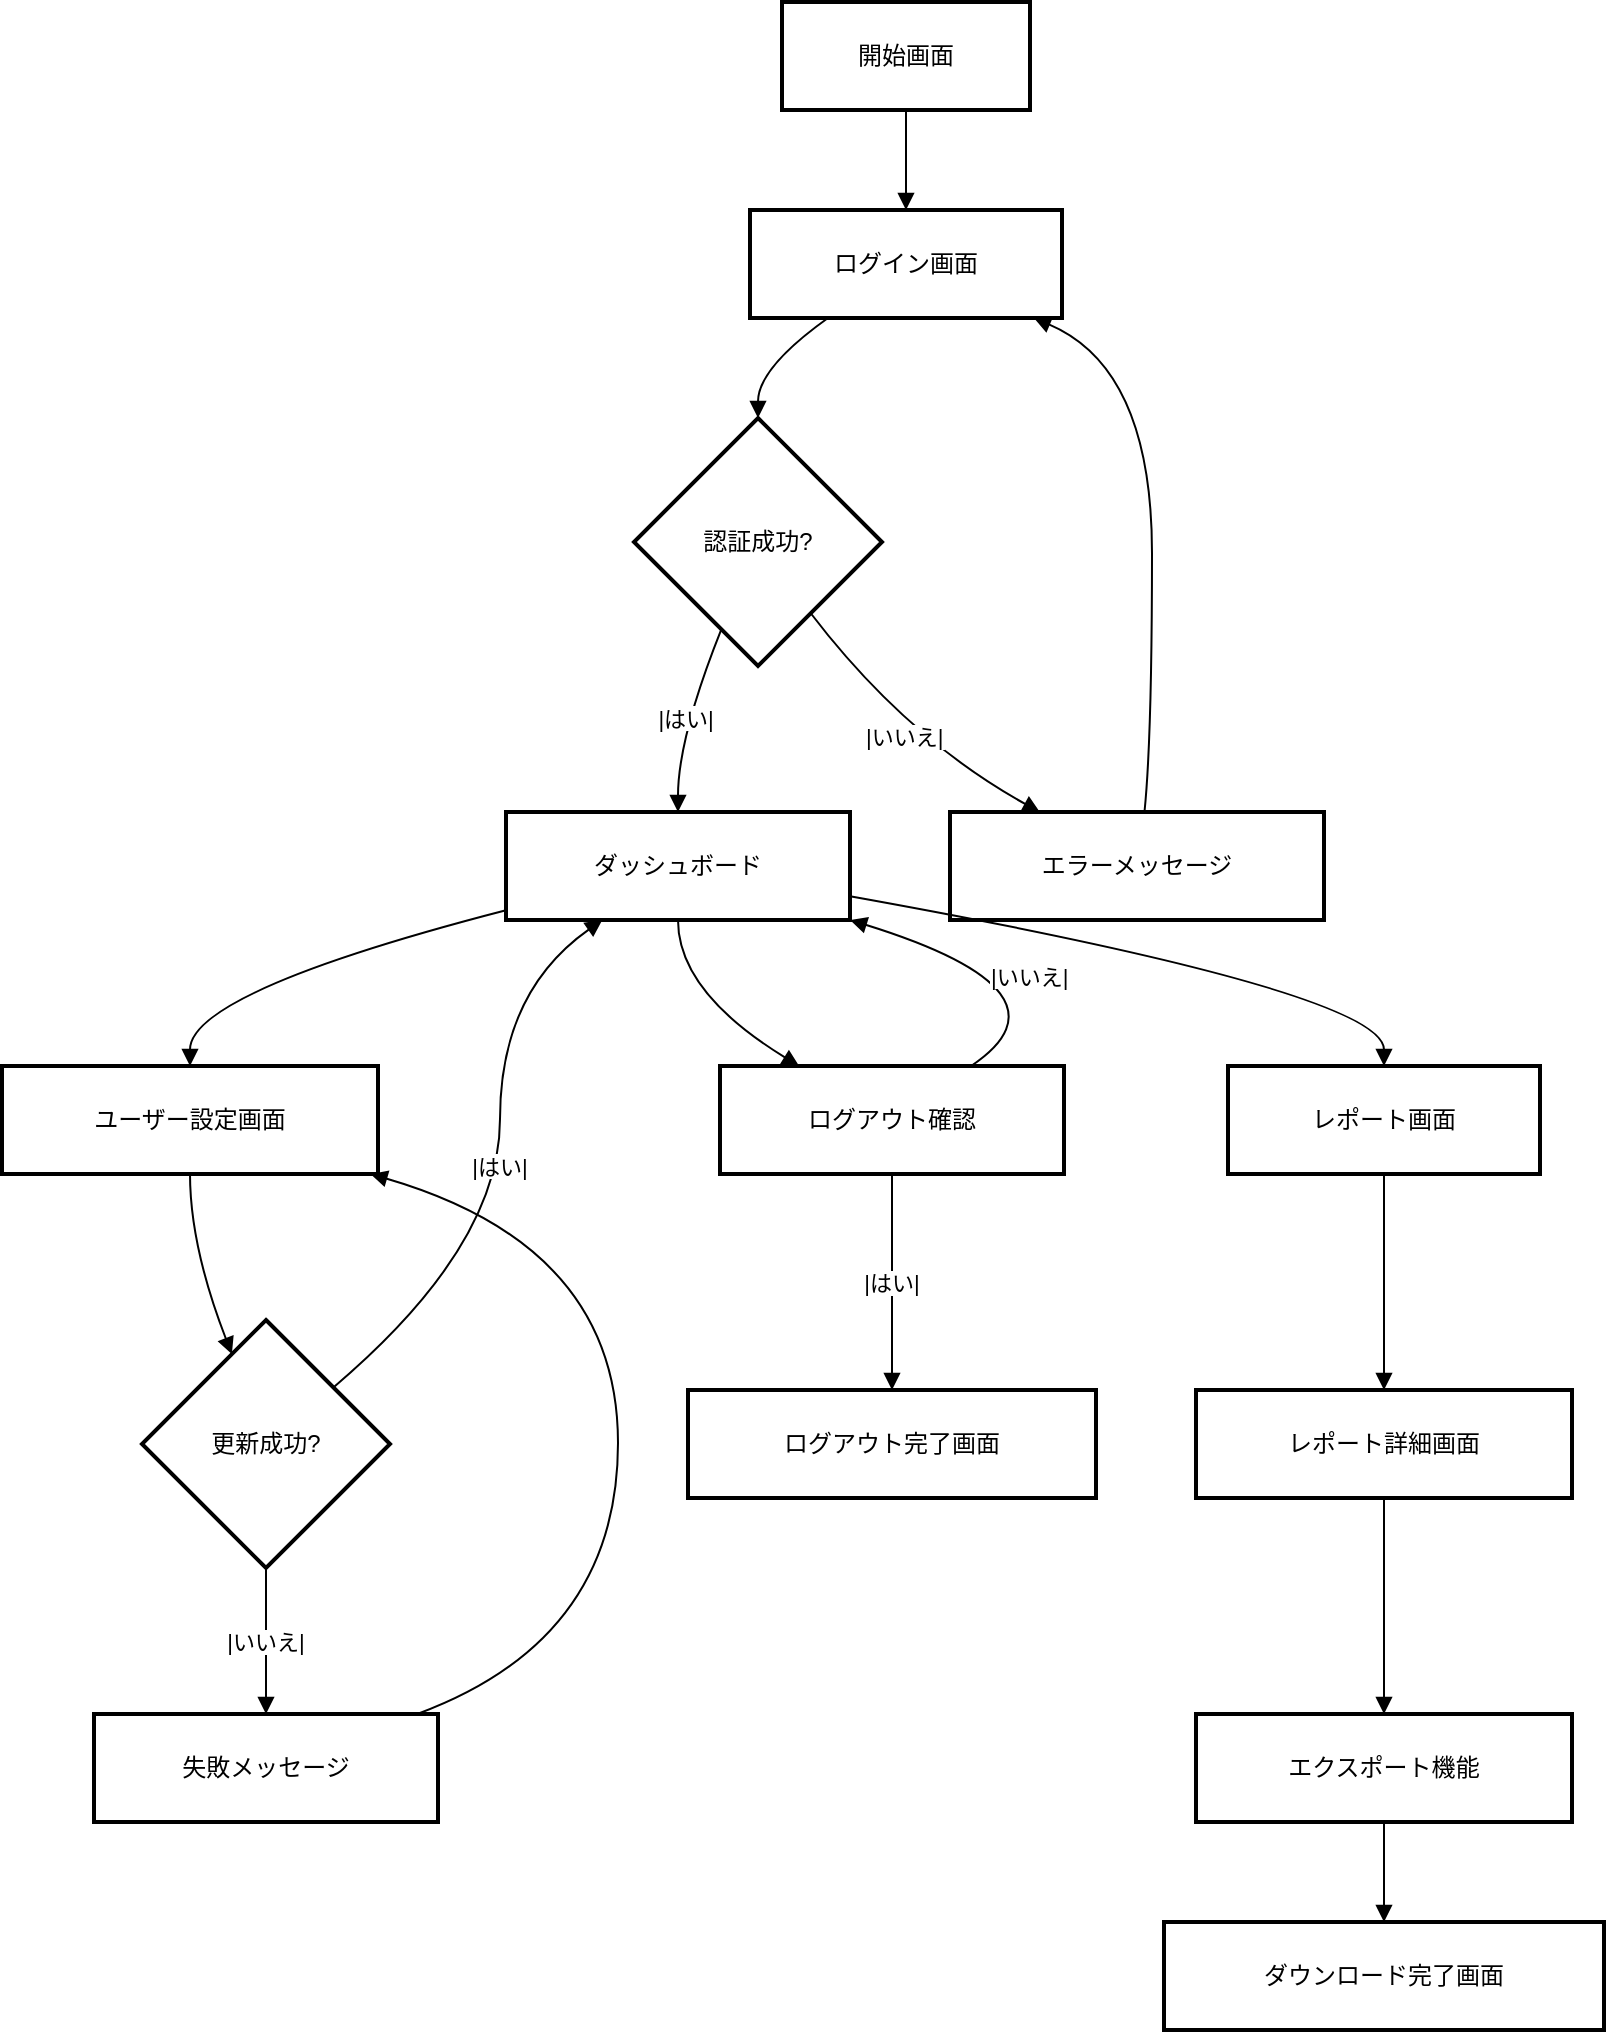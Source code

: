 <mxfile version="26.2.13">
  <diagram name="ページ1" id="32B9ZL_77pXP6jioLYaJ">
    <mxGraphModel>
      <root>
        <mxCell id="0" />
        <mxCell id="1" parent="0" />
        <mxCell id="2" value="開始画面" style="whiteSpace=wrap;strokeWidth=2;" vertex="1" parent="1">
          <mxGeometry x="398" y="8" width="124" height="54" as="geometry" />
        </mxCell>
        <mxCell id="3" value="ログイン画面" style="whiteSpace=wrap;strokeWidth=2;" vertex="1" parent="1">
          <mxGeometry x="382" y="112" width="156" height="54" as="geometry" />
        </mxCell>
        <mxCell id="4" value="認証成功?" style="rhombus;strokeWidth=2;whiteSpace=wrap;" vertex="1" parent="1">
          <mxGeometry x="324" y="216" width="124" height="124" as="geometry" />
        </mxCell>
        <mxCell id="5" value="ダッシュボード" style="whiteSpace=wrap;strokeWidth=2;" vertex="1" parent="1">
          <mxGeometry x="260" y="413" width="172" height="54" as="geometry" />
        </mxCell>
        <mxCell id="6" value="エラーメッセージ" style="whiteSpace=wrap;strokeWidth=2;" vertex="1" parent="1">
          <mxGeometry x="482" y="413" width="187" height="54" as="geometry" />
        </mxCell>
        <mxCell id="7" value="ユーザー設定画面" style="whiteSpace=wrap;strokeWidth=2;" vertex="1" parent="1">
          <mxGeometry x="8" y="540" width="188" height="54" as="geometry" />
        </mxCell>
        <mxCell id="8" value="レポート画面" style="whiteSpace=wrap;strokeWidth=2;" vertex="1" parent="1">
          <mxGeometry x="621" y="540" width="156" height="54" as="geometry" />
        </mxCell>
        <mxCell id="9" value="更新成功?" style="rhombus;strokeWidth=2;whiteSpace=wrap;" vertex="1" parent="1">
          <mxGeometry x="78" y="667" width="124" height="124" as="geometry" />
        </mxCell>
        <mxCell id="10" value="失敗メッセージ" style="whiteSpace=wrap;strokeWidth=2;" vertex="1" parent="1">
          <mxGeometry x="54" y="864" width="172" height="54" as="geometry" />
        </mxCell>
        <mxCell id="11" value="レポート詳細画面" style="whiteSpace=wrap;strokeWidth=2;" vertex="1" parent="1">
          <mxGeometry x="605" y="702" width="188" height="54" as="geometry" />
        </mxCell>
        <mxCell id="12" value="エクスポート機能" style="whiteSpace=wrap;strokeWidth=2;" vertex="1" parent="1">
          <mxGeometry x="605" y="864" width="188" height="54" as="geometry" />
        </mxCell>
        <mxCell id="13" value="ダウンロード完了画面" style="whiteSpace=wrap;strokeWidth=2;" vertex="1" parent="1">
          <mxGeometry x="589" y="968" width="220" height="54" as="geometry" />
        </mxCell>
        <mxCell id="14" value="ログアウト確認" style="whiteSpace=wrap;strokeWidth=2;" vertex="1" parent="1">
          <mxGeometry x="367" y="540" width="172" height="54" as="geometry" />
        </mxCell>
        <mxCell id="15" value="ログアウト完了画面" style="whiteSpace=wrap;strokeWidth=2;" vertex="1" parent="1">
          <mxGeometry x="351" y="702" width="204" height="54" as="geometry" />
        </mxCell>
        <mxCell id="16" value="" style="curved=1;startArrow=none;endArrow=block;exitX=0.5;exitY=1;entryX=0.5;entryY=0;" edge="1" parent="1" source="2" target="3">
          <mxGeometry relative="1" as="geometry">
            <Array as="points" />
          </mxGeometry>
        </mxCell>
        <mxCell id="17" value="" style="curved=1;startArrow=none;endArrow=block;exitX=0.25;exitY=1;entryX=0.5;entryY=0;" edge="1" parent="1" source="3" target="4">
          <mxGeometry relative="1" as="geometry">
            <Array as="points">
              <mxPoint x="386" y="191" />
            </Array>
          </mxGeometry>
        </mxCell>
        <mxCell id="18" value="|はい|" style="curved=1;startArrow=none;endArrow=block;exitX=0.29;exitY=1;entryX=0.5;entryY=0;" edge="1" parent="1" source="4" target="5">
          <mxGeometry relative="1" as="geometry">
            <Array as="points">
              <mxPoint x="346" y="376" />
            </Array>
          </mxGeometry>
        </mxCell>
        <mxCell id="19" value="|いいえ|" style="curved=1;startArrow=none;endArrow=block;exitX=0.87;exitY=1;entryX=0.24;entryY=0;" edge="1" parent="1" source="4" target="6">
          <mxGeometry relative="1" as="geometry">
            <Array as="points">
              <mxPoint x="460" y="376" />
            </Array>
          </mxGeometry>
        </mxCell>
        <mxCell id="20" value="" style="curved=1;startArrow=none;endArrow=block;exitX=0.52;exitY=0;entryX=0.91;entryY=1;" edge="1" parent="1" source="6" target="3">
          <mxGeometry relative="1" as="geometry">
            <Array as="points">
              <mxPoint x="583" y="376" />
              <mxPoint x="583" y="191" />
            </Array>
          </mxGeometry>
        </mxCell>
        <mxCell id="21" value="" style="curved=1;startArrow=none;endArrow=block;exitX=0;exitY=0.91;entryX=0.5;entryY=0;" edge="1" parent="1" source="5" target="7">
          <mxGeometry relative="1" as="geometry">
            <Array as="points">
              <mxPoint x="102" y="503" />
            </Array>
          </mxGeometry>
        </mxCell>
        <mxCell id="22" value="" style="curved=1;startArrow=none;endArrow=block;exitX=1;exitY=0.78;entryX=0.5;entryY=0;" edge="1" parent="1" source="5" target="8">
          <mxGeometry relative="1" as="geometry">
            <Array as="points">
              <mxPoint x="699" y="503" />
            </Array>
          </mxGeometry>
        </mxCell>
        <mxCell id="23" value="" style="curved=1;startArrow=none;endArrow=block;exitX=0.5;exitY=1;entryX=0.31;entryY=0;" edge="1" parent="1" source="7" target="9">
          <mxGeometry relative="1" as="geometry">
            <Array as="points">
              <mxPoint x="102" y="630" />
            </Array>
          </mxGeometry>
        </mxCell>
        <mxCell id="24" value="|はい|" style="curved=1;startArrow=none;endArrow=block;exitX=1;exitY=0.08;entryX=0.28;entryY=1;" edge="1" parent="1" source="9" target="5">
          <mxGeometry relative="1" as="geometry">
            <Array as="points">
              <mxPoint x="257" y="630" />
              <mxPoint x="257" y="503" />
            </Array>
          </mxGeometry>
        </mxCell>
        <mxCell id="25" value="|いいえ|" style="curved=1;startArrow=none;endArrow=block;exitX=0.5;exitY=1;entryX=0.5;entryY=0;" edge="1" parent="1" source="9" target="10">
          <mxGeometry relative="1" as="geometry">
            <Array as="points" />
          </mxGeometry>
        </mxCell>
        <mxCell id="26" value="" style="curved=1;startArrow=none;endArrow=block;exitX=0.94;exitY=0;entryX=0.98;entryY=1;" edge="1" parent="1" source="10" target="7">
          <mxGeometry relative="1" as="geometry">
            <Array as="points">
              <mxPoint x="316" y="827" />
              <mxPoint x="316" y="630" />
            </Array>
          </mxGeometry>
        </mxCell>
        <mxCell id="27" value="" style="curved=1;startArrow=none;endArrow=block;exitX=0.5;exitY=1;entryX=0.5;entryY=0;" edge="1" parent="1" source="8" target="11">
          <mxGeometry relative="1" as="geometry">
            <Array as="points" />
          </mxGeometry>
        </mxCell>
        <mxCell id="28" value="" style="curved=1;startArrow=none;endArrow=block;exitX=0.5;exitY=1;entryX=0.5;entryY=0;" edge="1" parent="1" source="11" target="12">
          <mxGeometry relative="1" as="geometry">
            <Array as="points" />
          </mxGeometry>
        </mxCell>
        <mxCell id="29" value="" style="curved=1;startArrow=none;endArrow=block;exitX=0.5;exitY=1;entryX=0.5;entryY=0;" edge="1" parent="1" source="12" target="13">
          <mxGeometry relative="1" as="geometry">
            <Array as="points" />
          </mxGeometry>
        </mxCell>
        <mxCell id="30" value="" style="curved=1;startArrow=none;endArrow=block;exitX=0.5;exitY=1;entryX=0.23;entryY=0;" edge="1" parent="1" source="5" target="14">
          <mxGeometry relative="1" as="geometry">
            <Array as="points">
              <mxPoint x="346" y="503" />
            </Array>
          </mxGeometry>
        </mxCell>
        <mxCell id="31" value="|はい|" style="curved=1;startArrow=none;endArrow=block;exitX=0.5;exitY=1;entryX=0.5;entryY=0;" edge="1" parent="1" source="14" target="15">
          <mxGeometry relative="1" as="geometry">
            <Array as="points" />
          </mxGeometry>
        </mxCell>
        <mxCell id="32" value="|いいえ|" style="curved=1;startArrow=none;endArrow=block;exitX=0.73;exitY=0;entryX=1;entryY=1;" edge="1" parent="1" source="14" target="5">
          <mxGeometry relative="1" as="geometry">
            <Array as="points">
              <mxPoint x="548" y="503" />
            </Array>
          </mxGeometry>
        </mxCell>
      </root>
    </mxGraphModel>
  </diagram>
</mxfile>

